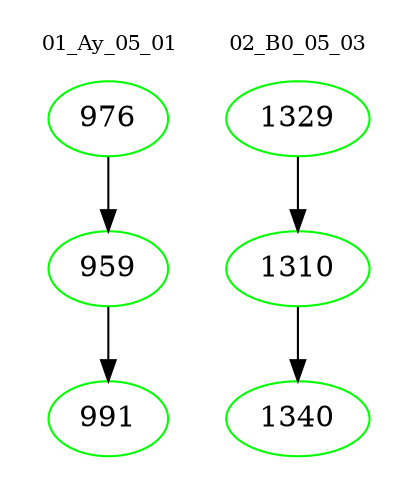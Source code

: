 digraph{
subgraph cluster_0 {
color = white
label = "01_Ay_05_01";
fontsize=10;
T0_976 [label="976", color="green"]
T0_976 -> T0_959 [color="black"]
T0_959 [label="959", color="green"]
T0_959 -> T0_991 [color="black"]
T0_991 [label="991", color="green"]
}
subgraph cluster_1 {
color = white
label = "02_B0_05_03";
fontsize=10;
T1_1329 [label="1329", color="green"]
T1_1329 -> T1_1310 [color="black"]
T1_1310 [label="1310", color="green"]
T1_1310 -> T1_1340 [color="black"]
T1_1340 [label="1340", color="green"]
}
}
